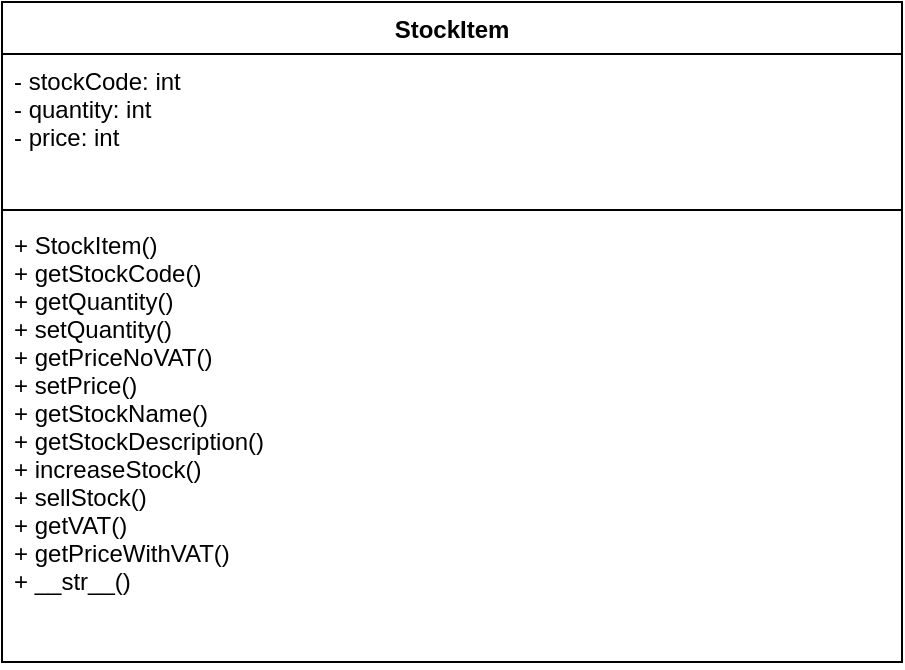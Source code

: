 <mxfile version="15.8.7" type="device"><diagram id="jLkLryWclK6nShEJthFU" name="Page-1"><mxGraphModel dx="280" dy="604" grid="1" gridSize="10" guides="1" tooltips="1" connect="1" arrows="1" fold="1" page="1" pageScale="1" pageWidth="827" pageHeight="1169" math="0" shadow="0"><root><mxCell id="0"/><mxCell id="1" parent="0"/><mxCell id="6NICtDuDL4yZWyJjTYKJ-6" value="StockItem" style="swimlane;fontStyle=1;align=center;verticalAlign=top;childLayout=stackLayout;horizontal=1;startSize=26;horizontalStack=0;resizeParent=1;resizeParentMax=0;resizeLast=0;collapsible=1;marginBottom=0;" vertex="1" parent="1"><mxGeometry x="180" y="510" width="450" height="330" as="geometry"/></mxCell><mxCell id="6NICtDuDL4yZWyJjTYKJ-7" value="- stockCode: int&#10;- quantity: int&#10;- price: int" style="text;strokeColor=none;fillColor=none;align=left;verticalAlign=top;spacingLeft=4;spacingRight=4;overflow=hidden;rotatable=0;points=[[0,0.5],[1,0.5]];portConstraint=eastwest;" vertex="1" parent="6NICtDuDL4yZWyJjTYKJ-6"><mxGeometry y="26" width="450" height="74" as="geometry"/></mxCell><mxCell id="6NICtDuDL4yZWyJjTYKJ-8" value="" style="line;strokeWidth=1;fillColor=none;align=left;verticalAlign=middle;spacingTop=-1;spacingLeft=3;spacingRight=3;rotatable=0;labelPosition=right;points=[];portConstraint=eastwest;" vertex="1" parent="6NICtDuDL4yZWyJjTYKJ-6"><mxGeometry y="100" width="450" height="8" as="geometry"/></mxCell><mxCell id="6NICtDuDL4yZWyJjTYKJ-9" value="+ StockItem()&#10;+ getStockCode()&#10;+ getQuantity()&#10;+ setQuantity()&#10;+ getPriceNoVAT()&#10;+ setPrice()&#10;+ getStockName()&#10;+ getStockDescription()&#10;+ increaseStock()&#10;+ sellStock()&#10;+ getVAT()&#10;+ getPriceWithVAT()&#10;+ __str__()" style="text;strokeColor=none;fillColor=none;align=left;verticalAlign=top;spacingLeft=4;spacingRight=4;overflow=hidden;rotatable=0;points=[[0,0.5],[1,0.5]];portConstraint=eastwest;" vertex="1" parent="6NICtDuDL4yZWyJjTYKJ-6"><mxGeometry y="108" width="450" height="222" as="geometry"/></mxCell></root></mxGraphModel></diagram></mxfile>